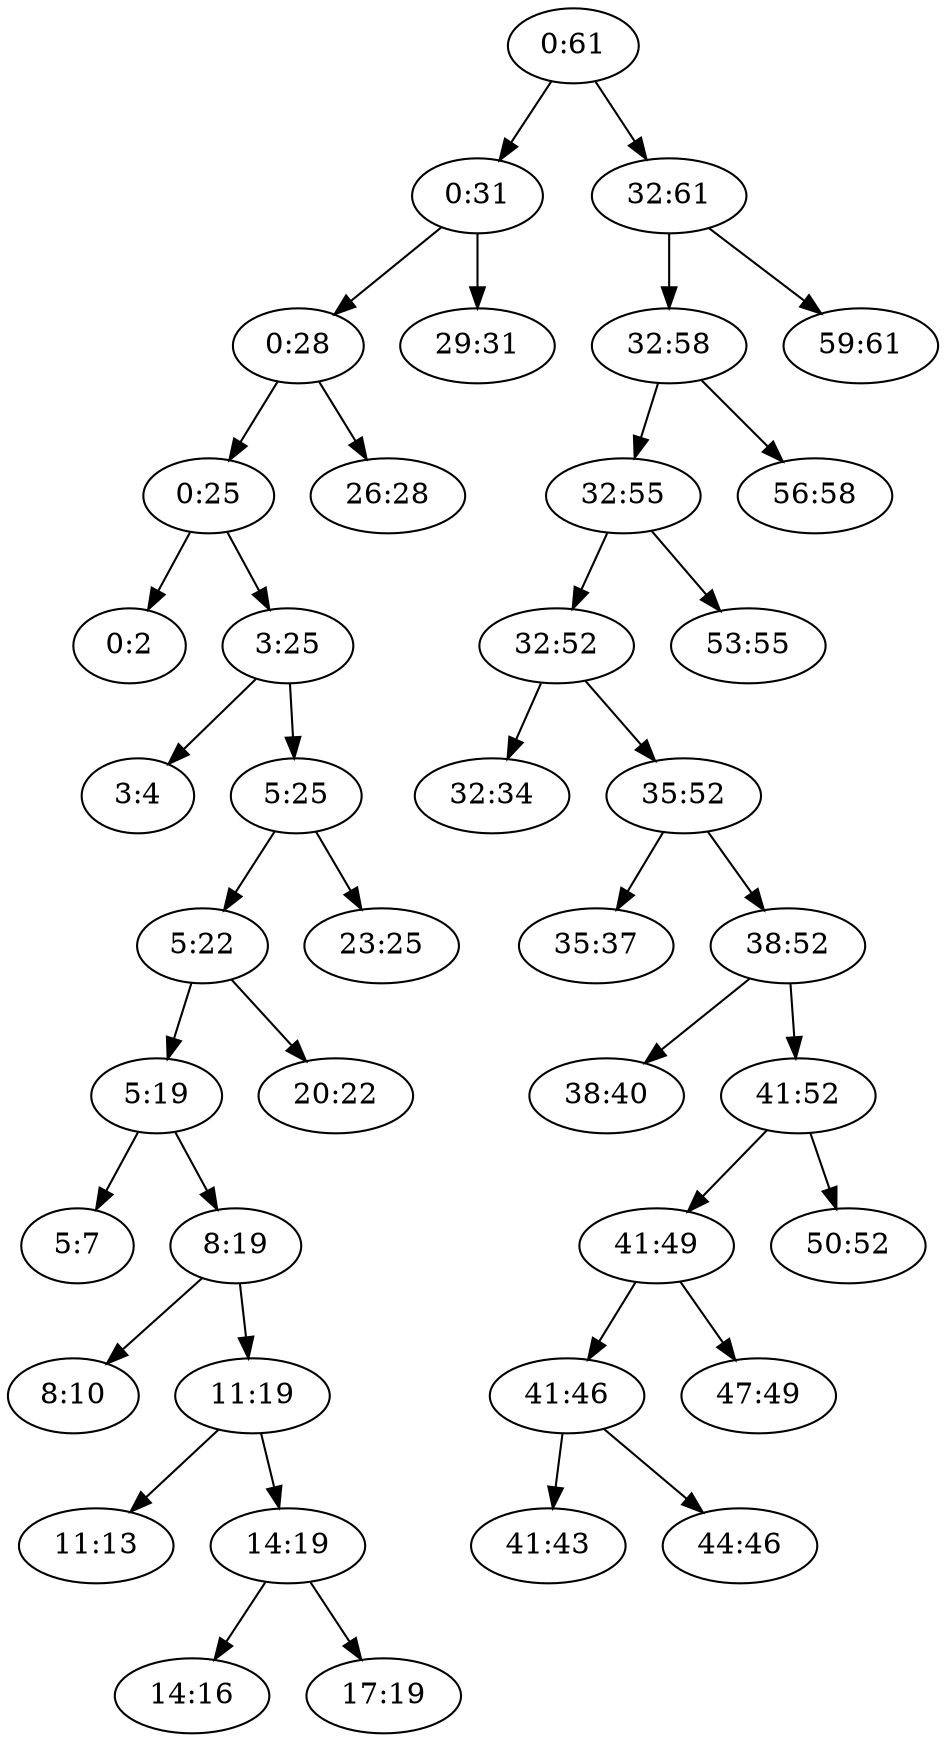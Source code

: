 digraph "big-i14:16" {

/* Nodes */

N_0_61[label="0:61"];
N_0_31[label="0:31"];
N_0_28[label="0:28"];
N_0_25[label="0:25"];
N_0_2[label="0:2"];
N_3_25[label="3:25"];
N_3_4[label="3:4"];
N_5_25[label="5:25"];
N_5_22[label="5:22"];
N_5_19[label="5:19"];
N_5_7[label="5:7"];
N_8_19[label="8:19"];
N_8_10[label="8:10"];
N_11_19[label="11:19"];
N_11_13[label="11:13"];
N_14_19[label="14:19"];
N_14_16[label="14:16"];
N_17_19[label="17:19"];
N_20_22[label="20:22"];
N_23_25[label="23:25"];
N_26_28[label="26:28"];
N_29_31[label="29:31"];
N_32_61[label="32:61"];
N_32_58[label="32:58"];
N_32_55[label="32:55"];
N_32_52[label="32:52"];
N_32_34[label="32:34"];
N_35_52[label="35:52"];
N_35_37[label="35:37"];
N_38_52[label="38:52"];
N_38_40[label="38:40"];
N_41_52[label="41:52"];
N_41_49[label="41:49"];
N_41_46[label="41:46"];
N_41_43[label="41:43"];
N_44_46[label="44:46"];
N_47_49[label="47:49"];
N_50_52[label="50:52"];
N_53_55[label="53:55"];
N_56_58[label="56:58"];
N_59_61[label="59:61"];

/* Edges */

N_0_25 -> N_0_2;
N_3_25 -> N_3_4;
N_5_19 -> N_5_7;
N_8_19 -> N_8_10;
N_11_19 -> N_11_13;
N_14_19 -> N_14_16;
N_14_19 -> N_17_19;
N_11_19 -> N_14_19;
N_8_19 -> N_11_19;
N_5_19 -> N_8_19;
N_5_22 -> N_5_19;
N_5_22 -> N_20_22;
N_5_25 -> N_5_22;
N_5_25 -> N_23_25;
N_3_25 -> N_5_25;
N_0_25 -> N_3_25;
N_0_28 -> N_0_25;
N_0_28 -> N_26_28;
N_0_31 -> N_0_28;
N_0_31 -> N_29_31;
N_0_61 -> N_0_31;
N_32_52 -> N_32_34;
N_35_52 -> N_35_37;
N_38_52 -> N_38_40;
N_41_46 -> N_41_43;
N_41_46 -> N_44_46;
N_41_49 -> N_41_46;
N_41_49 -> N_47_49;
N_41_52 -> N_41_49;
N_41_52 -> N_50_52;
N_38_52 -> N_41_52;
N_35_52 -> N_38_52;
N_32_52 -> N_35_52;
N_32_55 -> N_32_52;
N_32_55 -> N_53_55;
N_32_58 -> N_32_55;
N_32_58 -> N_56_58;
N_32_61 -> N_32_58;
N_32_61 -> N_59_61;
N_0_61 -> N_32_61;
}
